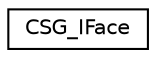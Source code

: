digraph G
{
  edge [fontname="Helvetica",fontsize="10",labelfontname="Helvetica",labelfontsize="10"];
  node [fontname="Helvetica",fontsize="10",shape=record];
  rankdir=LR;
  Node1 [label="CSG_IFace",height=0.2,width=0.4,color="black", fillcolor="white", style="filled",URL="$d3/d4b/structCSG__IFace.html"];
}
